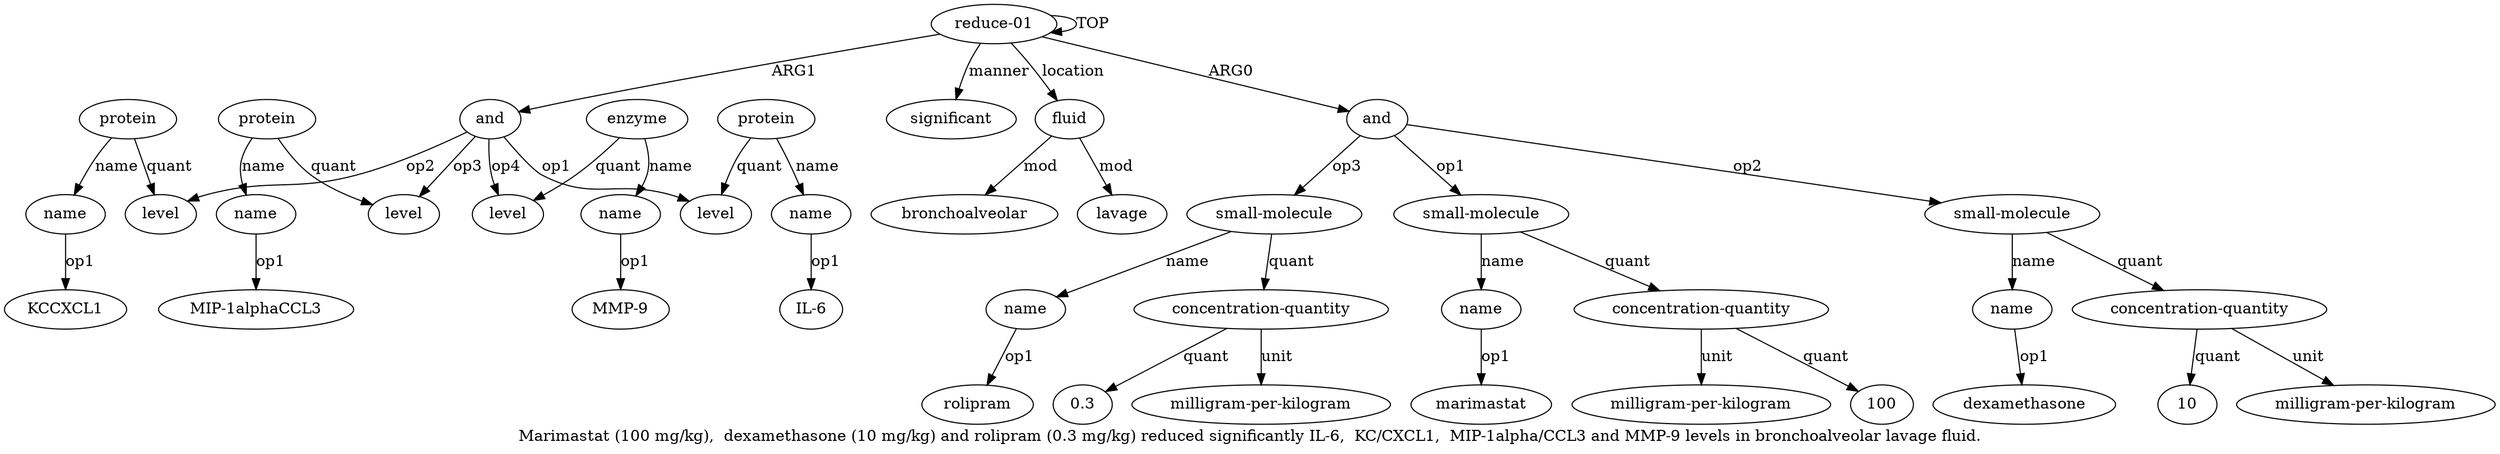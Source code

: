 digraph  {
	graph [label="Marimastat (100 mg/kg),  dexamethasone (10 mg/kg) and rolipram (0.3 mg/kg) reduced significantly IL-6,  KC/CXCL1,  MIP-1alpha/CCL3 \
and MMP-9 levels in bronchoalveolar lavage fluid."];
	node [label="\N"];
	a20	 [color=black,
		gold_ind=20,
		gold_label=name,
		label=name,
		test_ind=20,
		test_label=name];
	"a20 KCCXCL1"	 [color=black,
		gold_ind=-1,
		gold_label=KCCXCL1,
		label=KCCXCL1,
		test_ind=-1,
		test_label=KCCXCL1];
	a20 -> "a20 KCCXCL1" [key=0,
	color=black,
	gold_label=op1,
	label=op1,
	test_label=op1];
a21 [color=black,
	gold_ind=21,
	gold_label=level,
	label=level,
	test_ind=21,
	test_label=level];
a22 [color=black,
	gold_ind=22,
	gold_label=protein,
	label=protein,
	test_ind=22,
	test_label=protein];
a22 -> a21 [key=0,
color=black,
gold_label=quant,
label=quant,
test_label=quant];
a23 [color=black,
gold_ind=23,
gold_label=name,
label=name,
test_ind=23,
test_label=name];
a22 -> a23 [key=0,
color=black,
gold_label=name,
label=name,
test_label=name];
"a23 MIP-1alphaCCL3" [color=black,
gold_ind=-1,
gold_label="MIP-1alphaCCL3",
label="MIP-1alphaCCL3",
test_ind=-1,
test_label="MIP-1alphaCCL3"];
a23 -> "a23 MIP-1alphaCCL3" [key=0,
color=black,
gold_label=op1,
label=op1,
test_label=op1];
a24 [color=black,
gold_ind=24,
gold_label=level,
label=level,
test_ind=24,
test_label=level];
a25 [color=black,
gold_ind=25,
gold_label=enzyme,
label=enzyme,
test_ind=25,
test_label=enzyme];
a25 -> a24 [key=0,
color=black,
gold_label=quant,
label=quant,
test_label=quant];
a26 [color=black,
gold_ind=26,
gold_label=name,
label=name,
test_ind=26,
test_label=name];
a25 -> a26 [key=0,
color=black,
gold_label=name,
label=name,
test_label=name];
"a26 MMP-9" [color=black,
gold_ind=-1,
gold_label="MMP-9",
label="MMP-9",
test_ind=-1,
test_label="MMP-9"];
a26 -> "a26 MMP-9" [key=0,
color=black,
gold_label=op1,
label=op1,
test_label=op1];
a27 [color=black,
gold_ind=27,
gold_label=significant,
label=significant,
test_ind=27,
test_label=significant];
a28 [color=black,
gold_ind=28,
gold_label=fluid,
label=fluid,
test_ind=28,
test_label=fluid];
a29 [color=black,
gold_ind=29,
gold_label=lavage,
label=lavage,
test_ind=29,
test_label=lavage];
a28 -> a29 [key=0,
color=black,
gold_label=mod,
label=mod,
test_label=mod];
a30 [color=black,
gold_ind=30,
gold_label=bronchoalveolar,
label=bronchoalveolar,
test_ind=30,
test_label=bronchoalveolar];
a28 -> a30 [key=0,
color=black,
gold_label=mod,
label=mod,
test_label=mod];
"a7 dexamethasone" [color=black,
gold_ind=-1,
gold_label=dexamethasone,
label=dexamethasone,
test_ind=-1,
test_label=dexamethasone];
"a17 IL-6" [color=black,
gold_ind=-1,
gold_label="IL-6",
label="IL-6",
test_ind=-1,
test_label="IL-6"];
"a3 marimastat" [color=black,
gold_ind=-1,
gold_label=marimastat,
label=marimastat,
test_ind=-1,
test_label=marimastat];
a15 [color=black,
gold_ind=15,
gold_label=level,
label=level,
test_ind=15,
test_label=level];
a14 [color=black,
gold_ind=14,
gold_label=and,
label=and,
test_ind=14,
test_label=and];
a14 -> a21 [key=0,
color=black,
gold_label=op3,
label=op3,
test_label=op3];
a14 -> a24 [key=0,
color=black,
gold_label=op4,
label=op4,
test_label=op4];
a14 -> a15 [key=0,
color=black,
gold_label=op1,
label=op1,
test_label=op1];
a18 [color=black,
gold_ind=18,
gold_label=level,
label=level,
test_ind=18,
test_label=level];
a14 -> a18 [key=0,
color=black,
gold_label=op2,
label=op2,
test_label=op2];
a17 [color=black,
gold_ind=17,
gold_label=name,
label=name,
test_ind=17,
test_label=name];
a17 -> "a17 IL-6" [key=0,
color=black,
gold_label=op1,
label=op1,
test_label=op1];
a16 [color=black,
gold_ind=16,
gold_label=protein,
label=protein,
test_ind=16,
test_label=protein];
a16 -> a15 [key=0,
color=black,
gold_label=quant,
label=quant,
test_label=quant];
a16 -> a17 [key=0,
color=black,
gold_label=name,
label=name,
test_label=name];
a11 [color=black,
gold_ind=11,
gold_label=name,
label=name,
test_ind=11,
test_label=name];
"a11 rolipram" [color=black,
gold_ind=-1,
gold_label=rolipram,
label=rolipram,
test_ind=-1,
test_label=rolipram];
a11 -> "a11 rolipram" [key=0,
color=black,
gold_label=op1,
label=op1,
test_label=op1];
a10 [color=black,
gold_ind=10,
gold_label="small-molecule",
label="small-molecule",
test_ind=10,
test_label="small-molecule"];
a10 -> a11 [key=0,
color=black,
gold_label=name,
label=name,
test_label=name];
a12 [color=black,
gold_ind=12,
gold_label="concentration-quantity",
label="concentration-quantity",
test_ind=12,
test_label="concentration-quantity"];
a10 -> a12 [key=0,
color=black,
gold_label=quant,
label=quant,
test_label=quant];
a13 [color=black,
gold_ind=13,
gold_label="milligram-per-kilogram",
label="milligram-per-kilogram",
test_ind=13,
test_label="milligram-per-kilogram"];
a12 -> a13 [key=0,
color=black,
gold_label=unit,
label=unit,
test_label=unit];
"a12 0.3" [color=black,
gold_ind=-1,
gold_label=0.3,
label=0.3,
test_ind=-1,
test_label=0.3];
a12 -> "a12 0.3" [key=0,
color=black,
gold_label=quant,
label=quant,
test_label=quant];
"a4 100" [color=black,
gold_ind=-1,
gold_label=100,
label=100,
test_ind=-1,
test_label=100];
a19 [color=black,
gold_ind=19,
gold_label=protein,
label=protein,
test_ind=19,
test_label=protein];
a19 -> a20 [key=0,
color=black,
gold_label=name,
label=name,
test_label=name];
a19 -> a18 [key=0,
color=black,
gold_label=quant,
label=quant,
test_label=quant];
a1 [color=black,
gold_ind=1,
gold_label=and,
label=and,
test_ind=1,
test_label=and];
a1 -> a10 [key=0,
color=black,
gold_label=op3,
label=op3,
test_label=op3];
a2 [color=black,
gold_ind=2,
gold_label="small-molecule",
label="small-molecule",
test_ind=2,
test_label="small-molecule"];
a1 -> a2 [key=0,
color=black,
gold_label=op1,
label=op1,
test_label=op1];
a6 [color=black,
gold_ind=6,
gold_label="small-molecule",
label="small-molecule",
test_ind=6,
test_label="small-molecule"];
a1 -> a6 [key=0,
color=black,
gold_label=op2,
label=op2,
test_label=op2];
a0 [color=black,
gold_ind=0,
gold_label="reduce-01",
label="reduce-01",
test_ind=0,
test_label="reduce-01"];
a0 -> a27 [key=0,
color=black,
gold_label=manner,
label=manner,
test_label=manner];
a0 -> a28 [key=0,
color=black,
gold_label=location,
label=location,
test_label=location];
a0 -> a14 [key=0,
color=black,
gold_label=ARG1,
label=ARG1,
test_label=ARG1];
a0 -> a1 [key=0,
color=black,
gold_label=ARG0,
label=ARG0,
test_label=ARG0];
a0 -> a0 [key=0,
color=black,
gold_label=TOP,
label=TOP,
test_label=TOP];
a3 [color=black,
gold_ind=3,
gold_label=name,
label=name,
test_ind=3,
test_label=name];
a3 -> "a3 marimastat" [key=0,
color=black,
gold_label=op1,
label=op1,
test_label=op1];
a2 -> a3 [key=0,
color=black,
gold_label=name,
label=name,
test_label=name];
a4 [color=black,
gold_ind=4,
gold_label="concentration-quantity",
label="concentration-quantity",
test_ind=4,
test_label="concentration-quantity"];
a2 -> a4 [key=0,
color=black,
gold_label=quant,
label=quant,
test_label=quant];
a5 [color=black,
gold_ind=5,
gold_label="milligram-per-kilogram",
label="milligram-per-kilogram",
test_ind=5,
test_label="milligram-per-kilogram"];
a4 -> "a4 100" [key=0,
color=black,
gold_label=quant,
label=quant,
test_label=quant];
a4 -> a5 [key=0,
color=black,
gold_label=unit,
label=unit,
test_label=unit];
a7 [color=black,
gold_ind=7,
gold_label=name,
label=name,
test_ind=7,
test_label=name];
a7 -> "a7 dexamethasone" [key=0,
color=black,
gold_label=op1,
label=op1,
test_label=op1];
a6 -> a7 [key=0,
color=black,
gold_label=name,
label=name,
test_label=name];
a8 [color=black,
gold_ind=8,
gold_label="concentration-quantity",
label="concentration-quantity",
test_ind=8,
test_label="concentration-quantity"];
a6 -> a8 [key=0,
color=black,
gold_label=quant,
label=quant,
test_label=quant];
a9 [color=black,
gold_ind=9,
gold_label="milligram-per-kilogram",
label="milligram-per-kilogram",
test_ind=9,
test_label="milligram-per-kilogram"];
a8 -> a9 [key=0,
color=black,
gold_label=unit,
label=unit,
test_label=unit];
"a8 10" [color=black,
gold_ind=-1,
gold_label=10,
label=10,
test_ind=-1,
test_label=10];
a8 -> "a8 10" [key=0,
color=black,
gold_label=quant,
label=quant,
test_label=quant];
}

